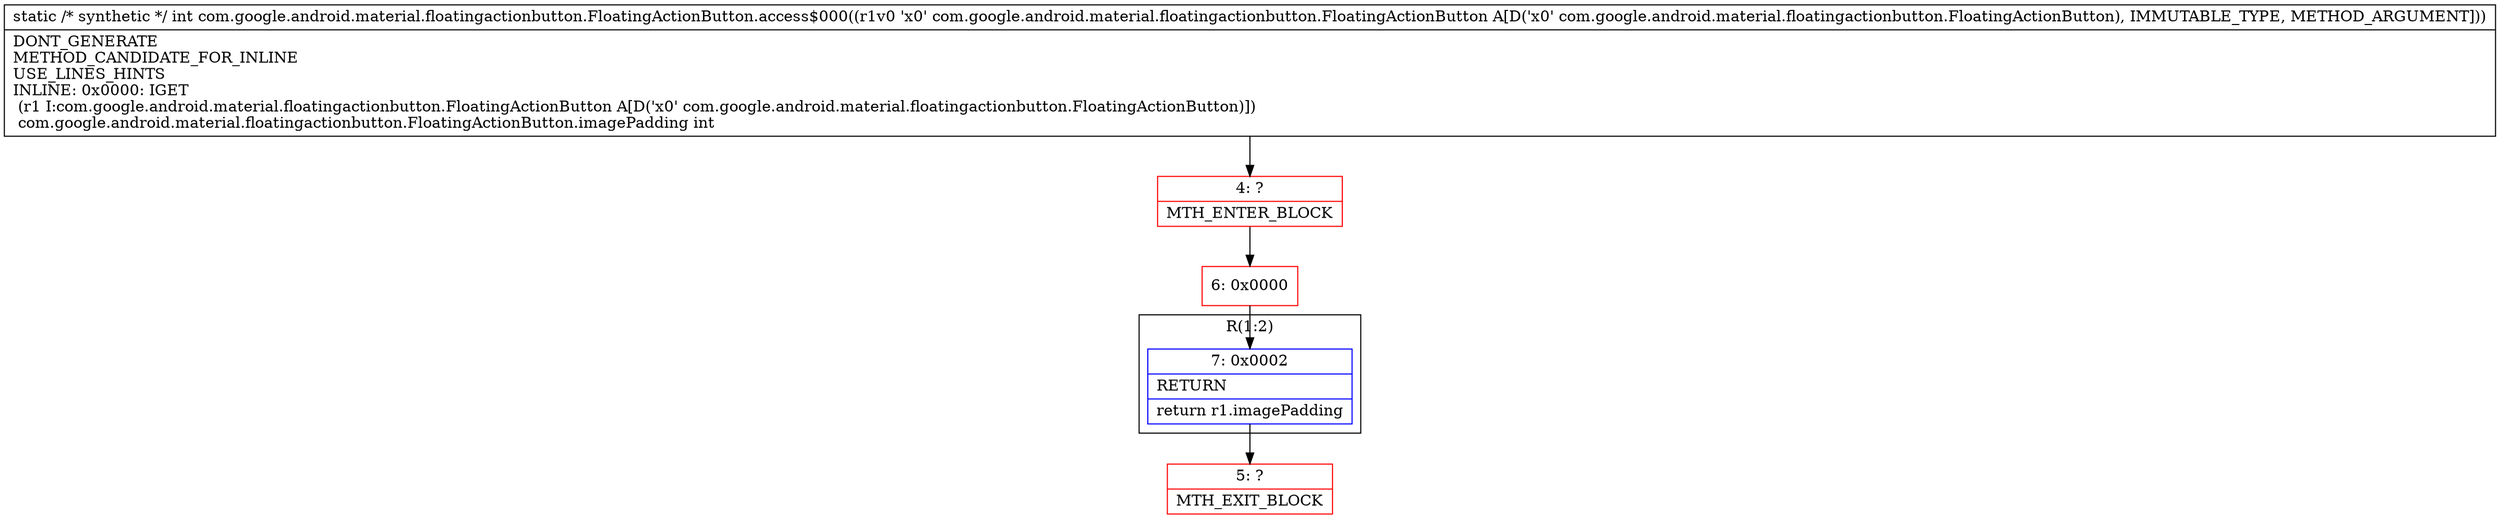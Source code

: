 digraph "CFG forcom.google.android.material.floatingactionbutton.FloatingActionButton.access$000(Lcom\/google\/android\/material\/floatingactionbutton\/FloatingActionButton;)I" {
subgraph cluster_Region_1829112088 {
label = "R(1:2)";
node [shape=record,color=blue];
Node_7 [shape=record,label="{7\:\ 0x0002|RETURN\l|return r1.imagePadding\l}"];
}
Node_4 [shape=record,color=red,label="{4\:\ ?|MTH_ENTER_BLOCK\l}"];
Node_6 [shape=record,color=red,label="{6\:\ 0x0000}"];
Node_5 [shape=record,color=red,label="{5\:\ ?|MTH_EXIT_BLOCK\l}"];
MethodNode[shape=record,label="{static \/* synthetic *\/ int com.google.android.material.floatingactionbutton.FloatingActionButton.access$000((r1v0 'x0' com.google.android.material.floatingactionbutton.FloatingActionButton A[D('x0' com.google.android.material.floatingactionbutton.FloatingActionButton), IMMUTABLE_TYPE, METHOD_ARGUMENT]))  | DONT_GENERATE\lMETHOD_CANDIDATE_FOR_INLINE\lUSE_LINES_HINTS\lINLINE: 0x0000: IGET  \l  (r1 I:com.google.android.material.floatingactionbutton.FloatingActionButton A[D('x0' com.google.android.material.floatingactionbutton.FloatingActionButton)])\l com.google.android.material.floatingactionbutton.FloatingActionButton.imagePadding int\l}"];
MethodNode -> Node_4;Node_7 -> Node_5;
Node_4 -> Node_6;
Node_6 -> Node_7;
}

